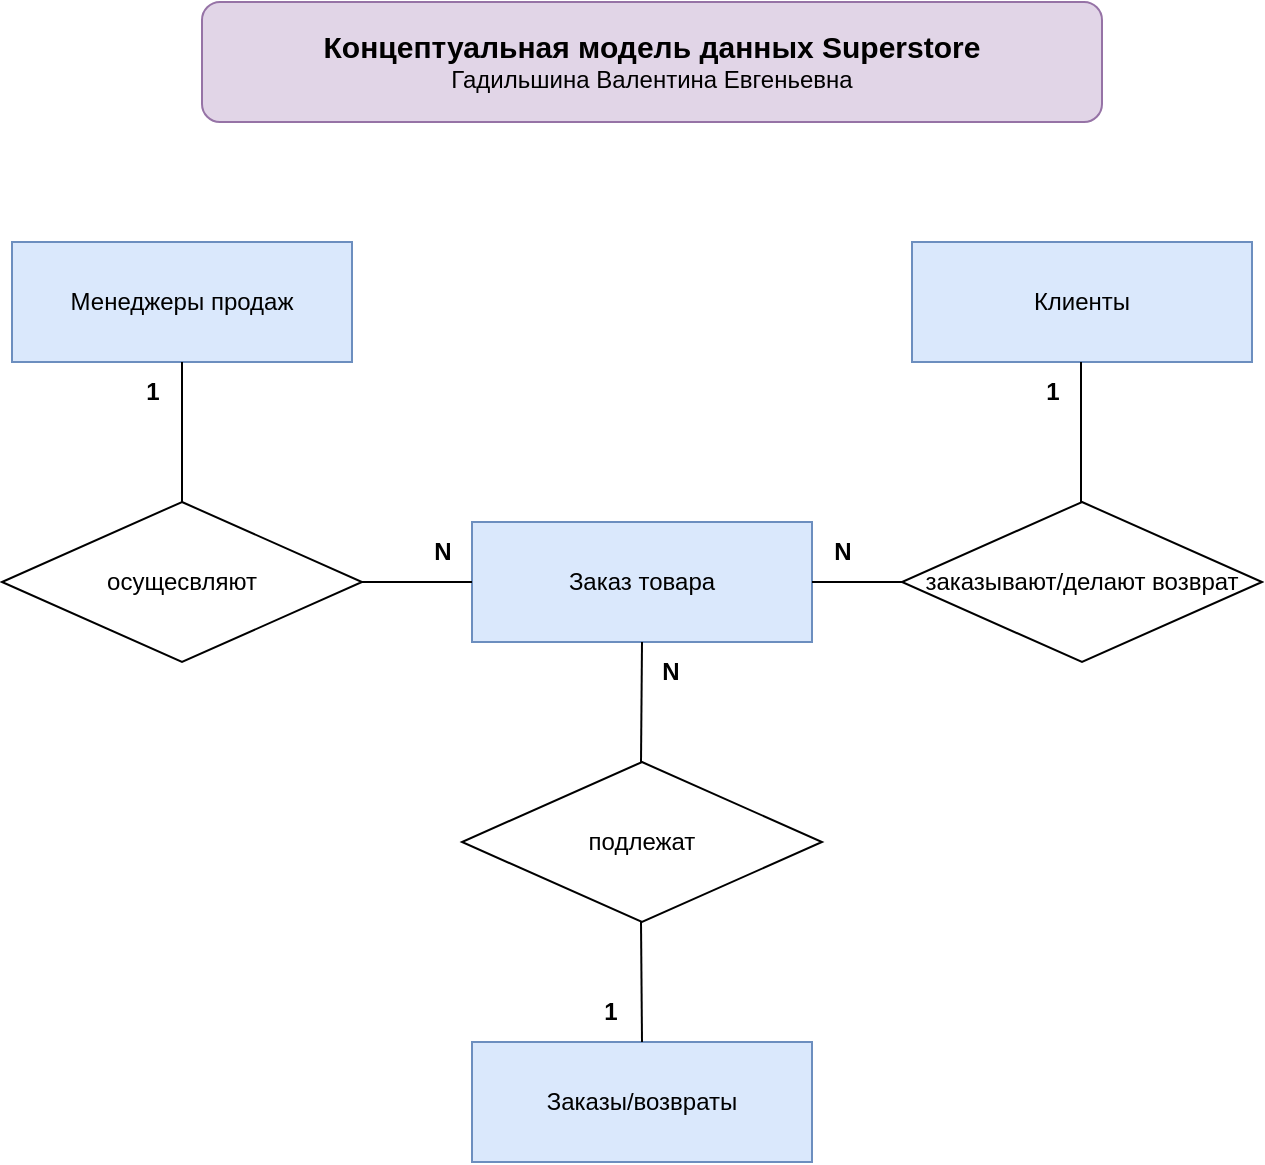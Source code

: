 <mxfile version="23.1.5" type="device">
  <diagram name="Страница — 1" id="Jd3ROgLqu2yXfFBcxLtp">
    <mxGraphModel dx="1050" dy="621" grid="1" gridSize="10" guides="1" tooltips="1" connect="1" arrows="1" fold="1" page="1" pageScale="1" pageWidth="827" pageHeight="1169" math="0" shadow="0">
      <root>
        <mxCell id="0" />
        <mxCell id="1" parent="0" />
        <mxCell id="7rptUGGe9cWbxSx2jViC-1" value="Менеджеры продаж" style="rounded=0;whiteSpace=wrap;html=1;fillColor=#dae8fc;strokeColor=#6c8ebf;" vertex="1" parent="1">
          <mxGeometry x="85" y="140" width="170" height="60" as="geometry" />
        </mxCell>
        <mxCell id="7rptUGGe9cWbxSx2jViC-2" value="Клиенты" style="rounded=0;whiteSpace=wrap;html=1;fillColor=#dae8fc;strokeColor=#6c8ebf;" vertex="1" parent="1">
          <mxGeometry x="535" y="140" width="170" height="60" as="geometry" />
        </mxCell>
        <mxCell id="7rptUGGe9cWbxSx2jViC-3" value="осущесвляют" style="rhombus;whiteSpace=wrap;html=1;" vertex="1" parent="1">
          <mxGeometry x="80" y="270" width="180" height="80" as="geometry" />
        </mxCell>
        <mxCell id="7rptUGGe9cWbxSx2jViC-4" value="заказывают/делают возврат" style="rhombus;whiteSpace=wrap;html=1;" vertex="1" parent="1">
          <mxGeometry x="530" y="270" width="180" height="80" as="geometry" />
        </mxCell>
        <mxCell id="7rptUGGe9cWbxSx2jViC-5" value="Заказы/возвраты" style="rounded=0;whiteSpace=wrap;html=1;fillColor=#dae8fc;strokeColor=#6c8ebf;" vertex="1" parent="1">
          <mxGeometry x="315" y="540" width="170" height="60" as="geometry" />
        </mxCell>
        <mxCell id="7rptUGGe9cWbxSx2jViC-6" value="подлежат" style="rhombus;whiteSpace=wrap;html=1;" vertex="1" parent="1">
          <mxGeometry x="310" y="400" width="180" height="80" as="geometry" />
        </mxCell>
        <mxCell id="7rptUGGe9cWbxSx2jViC-7" value="Заказ товара" style="rounded=0;whiteSpace=wrap;html=1;fillColor=#dae8fc;strokeColor=#6c8ebf;" vertex="1" parent="1">
          <mxGeometry x="315" y="280" width="170" height="60" as="geometry" />
        </mxCell>
        <mxCell id="7rptUGGe9cWbxSx2jViC-8" value="" style="endArrow=none;html=1;rounded=0;entryX=0.5;entryY=1;entryDx=0;entryDy=0;exitX=0.5;exitY=0;exitDx=0;exitDy=0;" edge="1" parent="1" source="7rptUGGe9cWbxSx2jViC-3" target="7rptUGGe9cWbxSx2jViC-1">
          <mxGeometry width="50" height="50" relative="1" as="geometry">
            <mxPoint x="390" y="350" as="sourcePoint" />
            <mxPoint x="440" y="300" as="targetPoint" />
          </mxGeometry>
        </mxCell>
        <mxCell id="7rptUGGe9cWbxSx2jViC-9" value="" style="endArrow=none;html=1;rounded=0;entryX=0.5;entryY=1;entryDx=0;entryDy=0;exitX=0.5;exitY=0;exitDx=0;exitDy=0;" edge="1" parent="1">
          <mxGeometry width="50" height="50" relative="1" as="geometry">
            <mxPoint x="619.5" y="270" as="sourcePoint" />
            <mxPoint x="619.5" y="200" as="targetPoint" />
          </mxGeometry>
        </mxCell>
        <mxCell id="7rptUGGe9cWbxSx2jViC-10" value="" style="endArrow=none;html=1;rounded=0;exitX=0.5;exitY=0;exitDx=0;exitDy=0;entryX=0.5;entryY=1;entryDx=0;entryDy=0;" edge="1" parent="1" target="7rptUGGe9cWbxSx2jViC-7">
          <mxGeometry width="50" height="50" relative="1" as="geometry">
            <mxPoint x="399.5" y="400" as="sourcePoint" />
            <mxPoint x="400" y="350" as="targetPoint" />
          </mxGeometry>
        </mxCell>
        <mxCell id="7rptUGGe9cWbxSx2jViC-12" value="" style="endArrow=none;html=1;rounded=0;entryX=0.5;entryY=1;entryDx=0;entryDy=0;exitX=0.5;exitY=0;exitDx=0;exitDy=0;" edge="1" parent="1" source="7rptUGGe9cWbxSx2jViC-5">
          <mxGeometry width="50" height="50" relative="1" as="geometry">
            <mxPoint x="520" y="480" as="sourcePoint" />
            <mxPoint x="399.5" y="480" as="targetPoint" />
          </mxGeometry>
        </mxCell>
        <mxCell id="7rptUGGe9cWbxSx2jViC-13" value="" style="endArrow=none;html=1;rounded=0;entryX=0;entryY=0.5;entryDx=0;entryDy=0;exitX=1;exitY=0.5;exitDx=0;exitDy=0;" edge="1" parent="1" source="7rptUGGe9cWbxSx2jViC-7" target="7rptUGGe9cWbxSx2jViC-4">
          <mxGeometry width="50" height="50" relative="1" as="geometry">
            <mxPoint x="390" y="350" as="sourcePoint" />
            <mxPoint x="440" y="300" as="targetPoint" />
          </mxGeometry>
        </mxCell>
        <mxCell id="7rptUGGe9cWbxSx2jViC-14" value="" style="endArrow=none;html=1;rounded=0;entryX=0;entryY=0.5;entryDx=0;entryDy=0;exitX=1;exitY=0.5;exitDx=0;exitDy=0;" edge="1" parent="1" source="7rptUGGe9cWbxSx2jViC-3" target="7rptUGGe9cWbxSx2jViC-7">
          <mxGeometry width="50" height="50" relative="1" as="geometry">
            <mxPoint x="150" y="540" as="sourcePoint" />
            <mxPoint x="200" y="490" as="targetPoint" />
          </mxGeometry>
        </mxCell>
        <mxCell id="7rptUGGe9cWbxSx2jViC-15" value="&lt;b&gt;1&lt;/b&gt;" style="text;html=1;align=center;verticalAlign=middle;resizable=0;points=[];autosize=1;strokeColor=none;fillColor=none;" vertex="1" parent="1">
          <mxGeometry x="140" y="200" width="30" height="30" as="geometry" />
        </mxCell>
        <mxCell id="7rptUGGe9cWbxSx2jViC-16" value="&lt;b&gt;1&lt;/b&gt;" style="text;html=1;align=center;verticalAlign=middle;resizable=0;points=[];autosize=1;strokeColor=none;fillColor=none;" vertex="1" parent="1">
          <mxGeometry x="590" y="200" width="30" height="30" as="geometry" />
        </mxCell>
        <mxCell id="7rptUGGe9cWbxSx2jViC-17" value="&lt;b&gt;N&lt;/b&gt;" style="text;html=1;align=center;verticalAlign=middle;resizable=0;points=[];autosize=1;strokeColor=none;fillColor=none;" vertex="1" parent="1">
          <mxGeometry x="285" y="280" width="30" height="30" as="geometry" />
        </mxCell>
        <mxCell id="7rptUGGe9cWbxSx2jViC-18" value="&lt;b&gt;N&lt;/b&gt;" style="text;html=1;align=center;verticalAlign=middle;resizable=0;points=[];autosize=1;strokeColor=none;fillColor=none;" vertex="1" parent="1">
          <mxGeometry x="485" y="280" width="30" height="30" as="geometry" />
        </mxCell>
        <mxCell id="7rptUGGe9cWbxSx2jViC-19" value="&lt;b&gt;N&lt;/b&gt;" style="text;html=1;align=center;verticalAlign=middle;resizable=0;points=[];autosize=1;strokeColor=none;fillColor=none;" vertex="1" parent="1">
          <mxGeometry x="399" y="340" width="30" height="30" as="geometry" />
        </mxCell>
        <mxCell id="7rptUGGe9cWbxSx2jViC-20" value="&lt;b&gt;1&lt;/b&gt;" style="text;html=1;align=center;verticalAlign=middle;resizable=0;points=[];autosize=1;strokeColor=none;fillColor=none;" vertex="1" parent="1">
          <mxGeometry x="369" y="510" width="30" height="30" as="geometry" />
        </mxCell>
        <mxCell id="7rptUGGe9cWbxSx2jViC-24" value="&lt;b style=&quot;border-color: var(--border-color); font-size: 15px;&quot;&gt;Концептуальная&amp;nbsp;модель данных&amp;nbsp;Superstore&lt;/b&gt;&lt;br style=&quot;border-color: var(--border-color); font-size: 15px;&quot;&gt;Гадильшина Валентина Евгеньевна" style="rounded=1;whiteSpace=wrap;html=1;fillColor=#e1d5e7;strokeColor=#9673a6;" vertex="1" parent="1">
          <mxGeometry x="180" y="20" width="450" height="60" as="geometry" />
        </mxCell>
      </root>
    </mxGraphModel>
  </diagram>
</mxfile>
